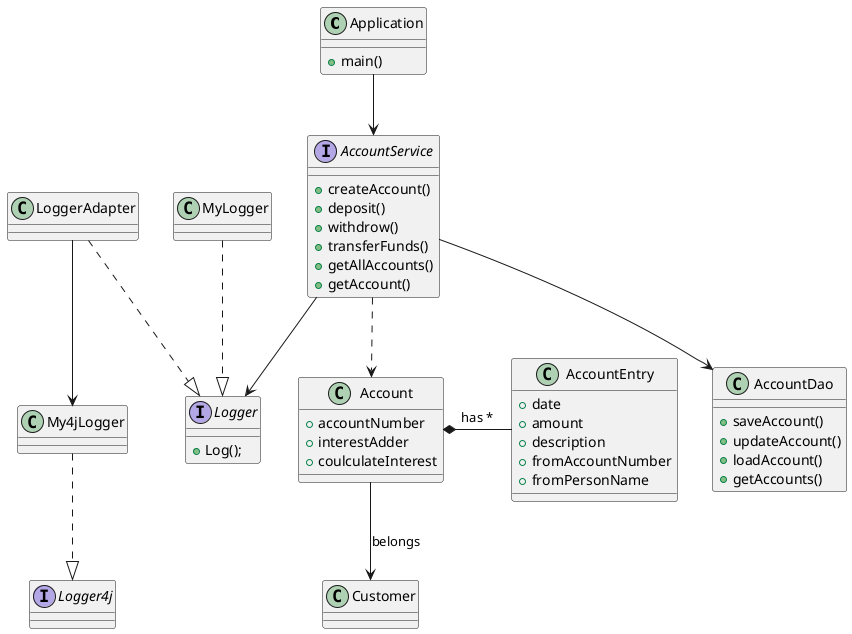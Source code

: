 @startuml
class Application{
    +main()
}
interface AccountService{
    +createAccount()
    +deposit()
    +withdrow()
    +transferFunds()
    +getAllAccounts()
    +getAccount()
}
class AccountDao{
    +saveAccount()
    +updateAccount()
    +loadAccount()
    +getAccounts()
}
class Account{
    +accountNumber
    +interestAdder
    +coulculateInterest
}

class AccountEntry {
    +date
    +amount
    +description
    +fromAccountNumber
    +fromPersonName
}

interface Logger {
    +Log();
}
class MyLogger
class LoggerAdapter
interface Logger4j
class My4jLogger
LoggerAdapter ..|> Logger
MyLogger ..|> Logger
LoggerAdapter --> My4jLogger
My4jLogger ..|> Logger4j
AccountService --> Logger
Application --> AccountService
AccountService --> AccountDao
AccountService ..> Account
Account --> Customer : belongs
Account *- AccountEntry: has *

@enduml